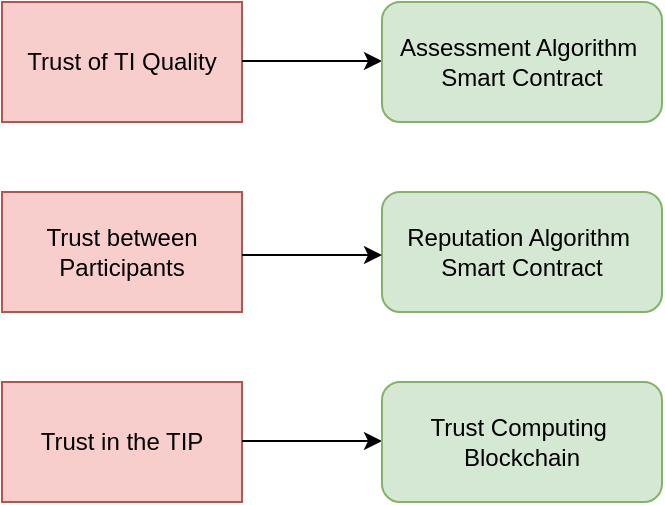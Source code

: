 <mxfile version="12.0.2" type="github" pages="1"><diagram id="Az74EkwLJcRTKGCIkIj8" name="Page-1"><mxGraphModel dx="1038" dy="540" grid="0" gridSize="10" guides="1" tooltips="1" connect="1" arrows="1" fold="1" page="1" pageScale="1" pageWidth="827" pageHeight="1169" math="0" shadow="0"><root><mxCell id="0"/><mxCell id="1" parent="0"/><mxCell id="bAAkzRFnRizqd0TFnBnn-1" value="Trust of TI Quality" style="rounded=0;whiteSpace=wrap;html=1;fillColor=#f8cecc;strokeColor=#b85450;flipV=0;" parent="1" vertex="1"><mxGeometry x="120" y="150" width="120" height="60" as="geometry"/></mxCell><mxCell id="bAAkzRFnRizqd0TFnBnn-2" value="Trust between&lt;br&gt;Participants" style="rounded=0;whiteSpace=wrap;html=1;fillColor=#f8cecc;strokeColor=#b85450;flipV=0;" parent="1" vertex="1"><mxGeometry x="120" y="245" width="120" height="60" as="geometry"/></mxCell><mxCell id="bAAkzRFnRizqd0TFnBnn-3" value="Trust in the TIP" style="rounded=0;whiteSpace=wrap;html=1;fillColor=#f8cecc;strokeColor=#b85450;flipV=0;" parent="1" vertex="1"><mxGeometry x="120" y="340" width="120" height="60" as="geometry"/></mxCell><mxCell id="bAAkzRFnRizqd0TFnBnn-4" value="" style="endArrow=classic;html=1;" parent="1" edge="1"><mxGeometry width="50" height="50" relative="1" as="geometry"><mxPoint x="240" y="179.5" as="sourcePoint"/><mxPoint x="310" y="179.5" as="targetPoint"/></mxGeometry></mxCell><mxCell id="bAAkzRFnRizqd0TFnBnn-5" value="Assessment Algorithm&amp;nbsp;&lt;br&gt;Smart Contract" style="rounded=1;whiteSpace=wrap;html=1;fillColor=#d5e8d4;strokeColor=#82b366;" parent="1" vertex="1"><mxGeometry x="310" y="150" width="140" height="60" as="geometry"/></mxCell><mxCell id="bAAkzRFnRizqd0TFnBnn-6" value="Reputation Algorithm&amp;nbsp;&lt;br&gt;Smart Contract" style="rounded=1;whiteSpace=wrap;html=1;fillColor=#d5e8d4;strokeColor=#82b366;" parent="1" vertex="1"><mxGeometry x="310" y="245" width="140" height="60" as="geometry"/></mxCell><mxCell id="bAAkzRFnRizqd0TFnBnn-7" value="" style="endArrow=classic;html=1;" parent="1" edge="1"><mxGeometry width="50" height="50" relative="1" as="geometry"><mxPoint x="240" y="276.5" as="sourcePoint"/><mxPoint x="310" y="276.5" as="targetPoint"/></mxGeometry></mxCell><mxCell id="bAAkzRFnRizqd0TFnBnn-8" value="" style="endArrow=classic;html=1;" parent="1" edge="1"><mxGeometry width="50" height="50" relative="1" as="geometry"><mxPoint x="240" y="369.5" as="sourcePoint"/><mxPoint x="310" y="369.5" as="targetPoint"/></mxGeometry></mxCell><mxCell id="bAAkzRFnRizqd0TFnBnn-9" value="Trust Computing&amp;nbsp;&lt;br&gt;Blockchain" style="rounded=1;whiteSpace=wrap;html=1;fillColor=#d5e8d4;strokeColor=#82b366;" parent="1" vertex="1"><mxGeometry x="310" y="340" width="140" height="60" as="geometry"/></mxCell></root></mxGraphModel></diagram></mxfile>